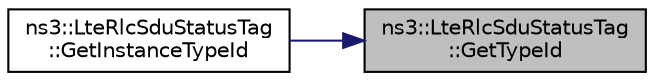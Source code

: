 digraph "ns3::LteRlcSduStatusTag::GetTypeId"
{
 // LATEX_PDF_SIZE
  edge [fontname="Helvetica",fontsize="10",labelfontname="Helvetica",labelfontsize="10"];
  node [fontname="Helvetica",fontsize="10",shape=record];
  rankdir="RL";
  Node1 [label="ns3::LteRlcSduStatusTag\l::GetTypeId",height=0.2,width=0.4,color="black", fillcolor="grey75", style="filled", fontcolor="black",tooltip="Get the type ID."];
  Node1 -> Node2 [dir="back",color="midnightblue",fontsize="10",style="solid",fontname="Helvetica"];
  Node2 [label="ns3::LteRlcSduStatusTag\l::GetInstanceTypeId",height=0.2,width=0.4,color="black", fillcolor="white", style="filled",URL="$classns3_1_1_lte_rlc_sdu_status_tag.html#a795f085e2a374c62d109986a8cbaf90e",tooltip="Get the most derived TypeId for this Object."];
}
